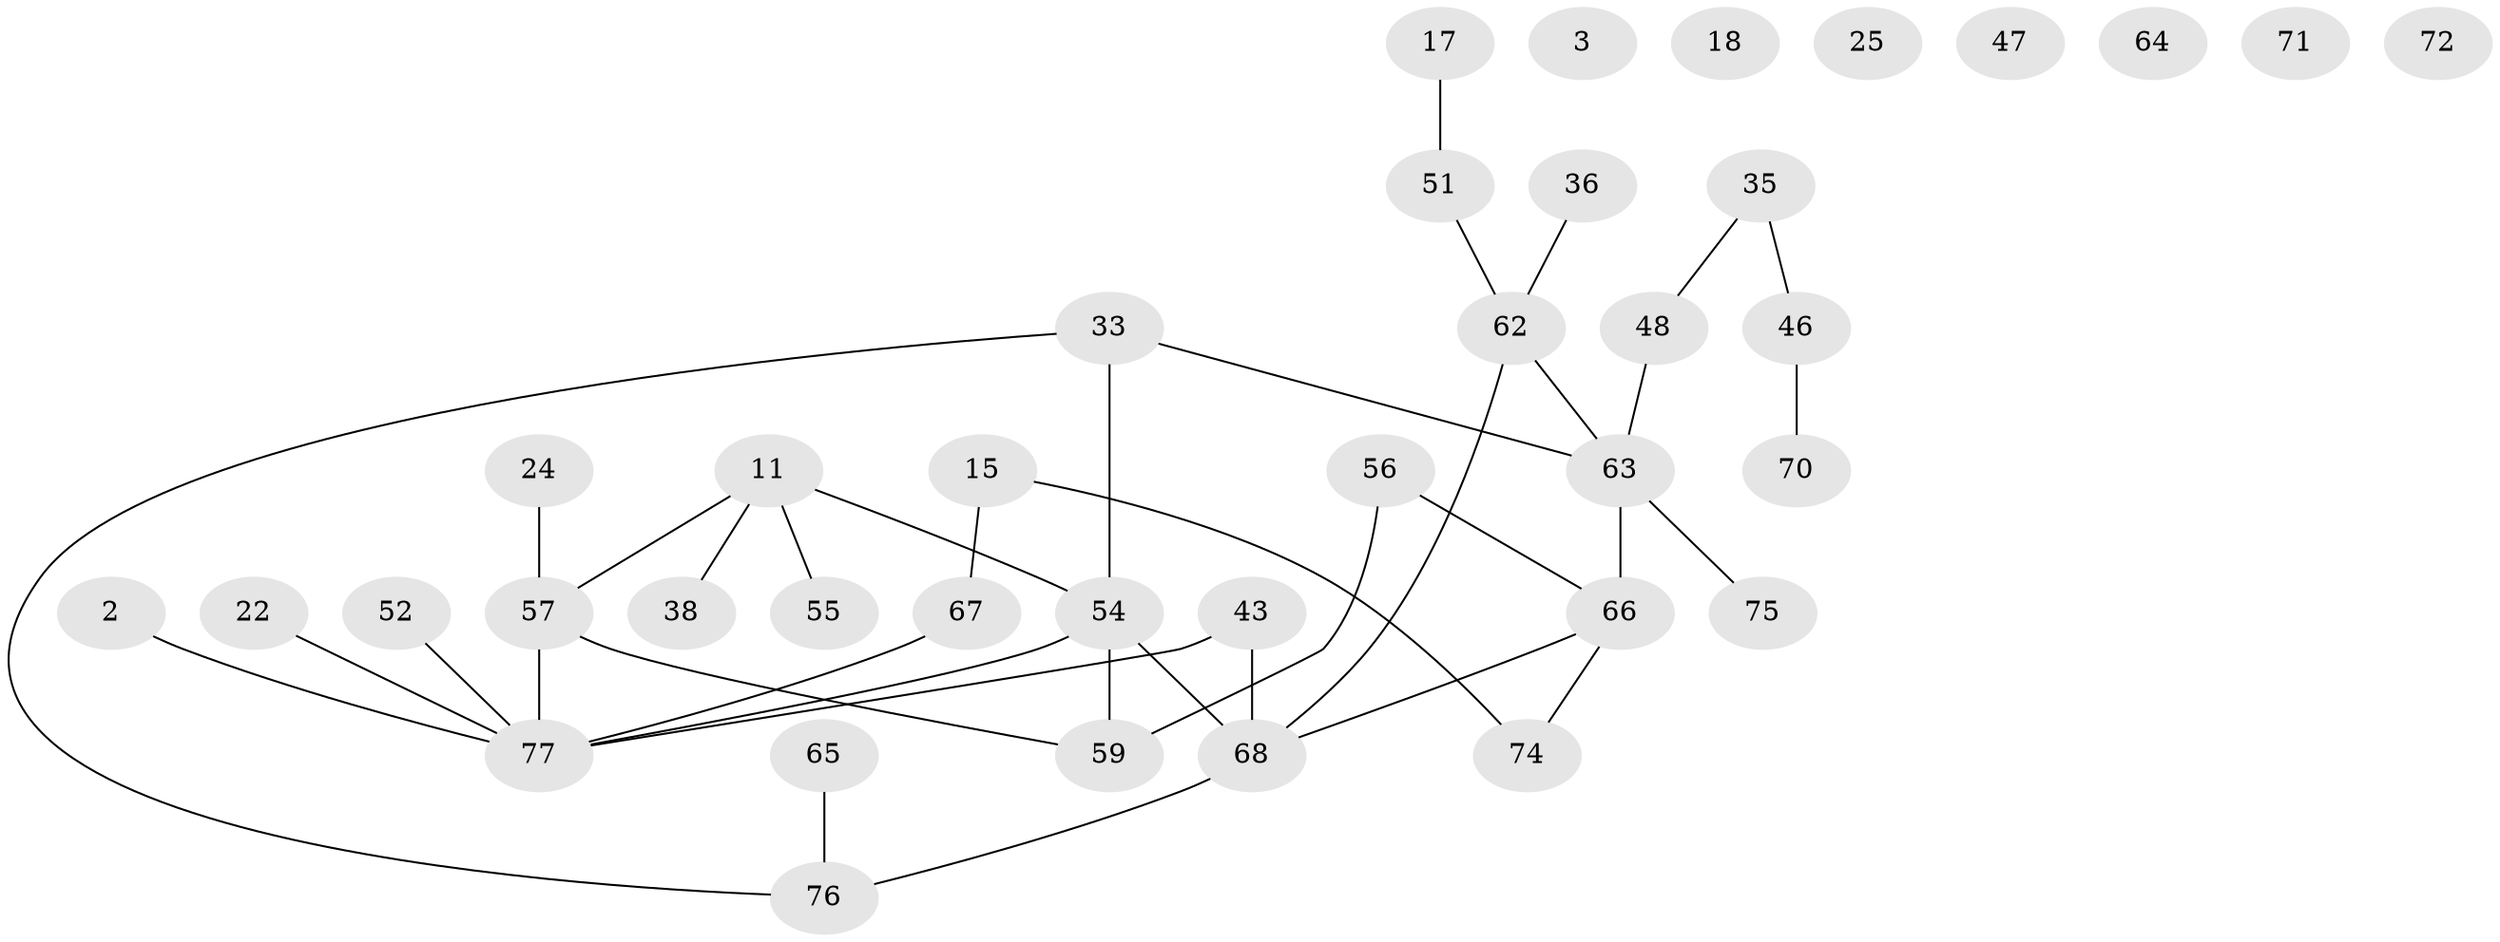 // original degree distribution, {1: 0.24675324675324675, 0: 0.09090909090909091, 3: 0.24675324675324675, 2: 0.2727272727272727, 5: 0.06493506493506493, 4: 0.06493506493506493, 7: 0.012987012987012988}
// Generated by graph-tools (version 1.1) at 2025/38/03/09/25 04:38:55]
// undirected, 38 vertices, 38 edges
graph export_dot {
graph [start="1"]
  node [color=gray90,style=filled];
  2;
  3;
  11 [super="+5"];
  15;
  17;
  18;
  22;
  24;
  25;
  33 [super="+21+29"];
  35;
  36;
  38;
  43 [super="+4+42"];
  46;
  47;
  48 [super="+12"];
  51;
  52;
  54 [super="+30"];
  55;
  56 [super="+50+37"];
  57 [super="+44"];
  59 [super="+41"];
  62 [super="+1"];
  63 [super="+39+40"];
  64;
  65;
  66 [super="+26+45"];
  67;
  68 [super="+6+23"];
  70;
  71;
  72;
  74;
  75;
  76 [super="+34"];
  77 [super="+53+60+61+73"];
  2 -- 77;
  11 -- 38;
  11 -- 55;
  11 -- 57;
  11 -- 54;
  15 -- 67;
  15 -- 74;
  17 -- 51;
  22 -- 77;
  24 -- 57;
  33 -- 54 [weight=2];
  33 -- 76;
  33 -- 63;
  35 -- 46;
  35 -- 48;
  36 -- 62;
  43 -- 68 [weight=2];
  43 -- 77 [weight=3];
  46 -- 70;
  48 -- 63;
  51 -- 62;
  52 -- 77;
  54 -- 59 [weight=2];
  54 -- 68;
  54 -- 77;
  56 -- 59;
  56 -- 66;
  57 -- 59 [weight=2];
  57 -- 77 [weight=3];
  62 -- 63;
  62 -- 68;
  63 -- 75;
  63 -- 66;
  65 -- 76;
  66 -- 74;
  66 -- 68;
  67 -- 77;
  68 -- 76;
}
